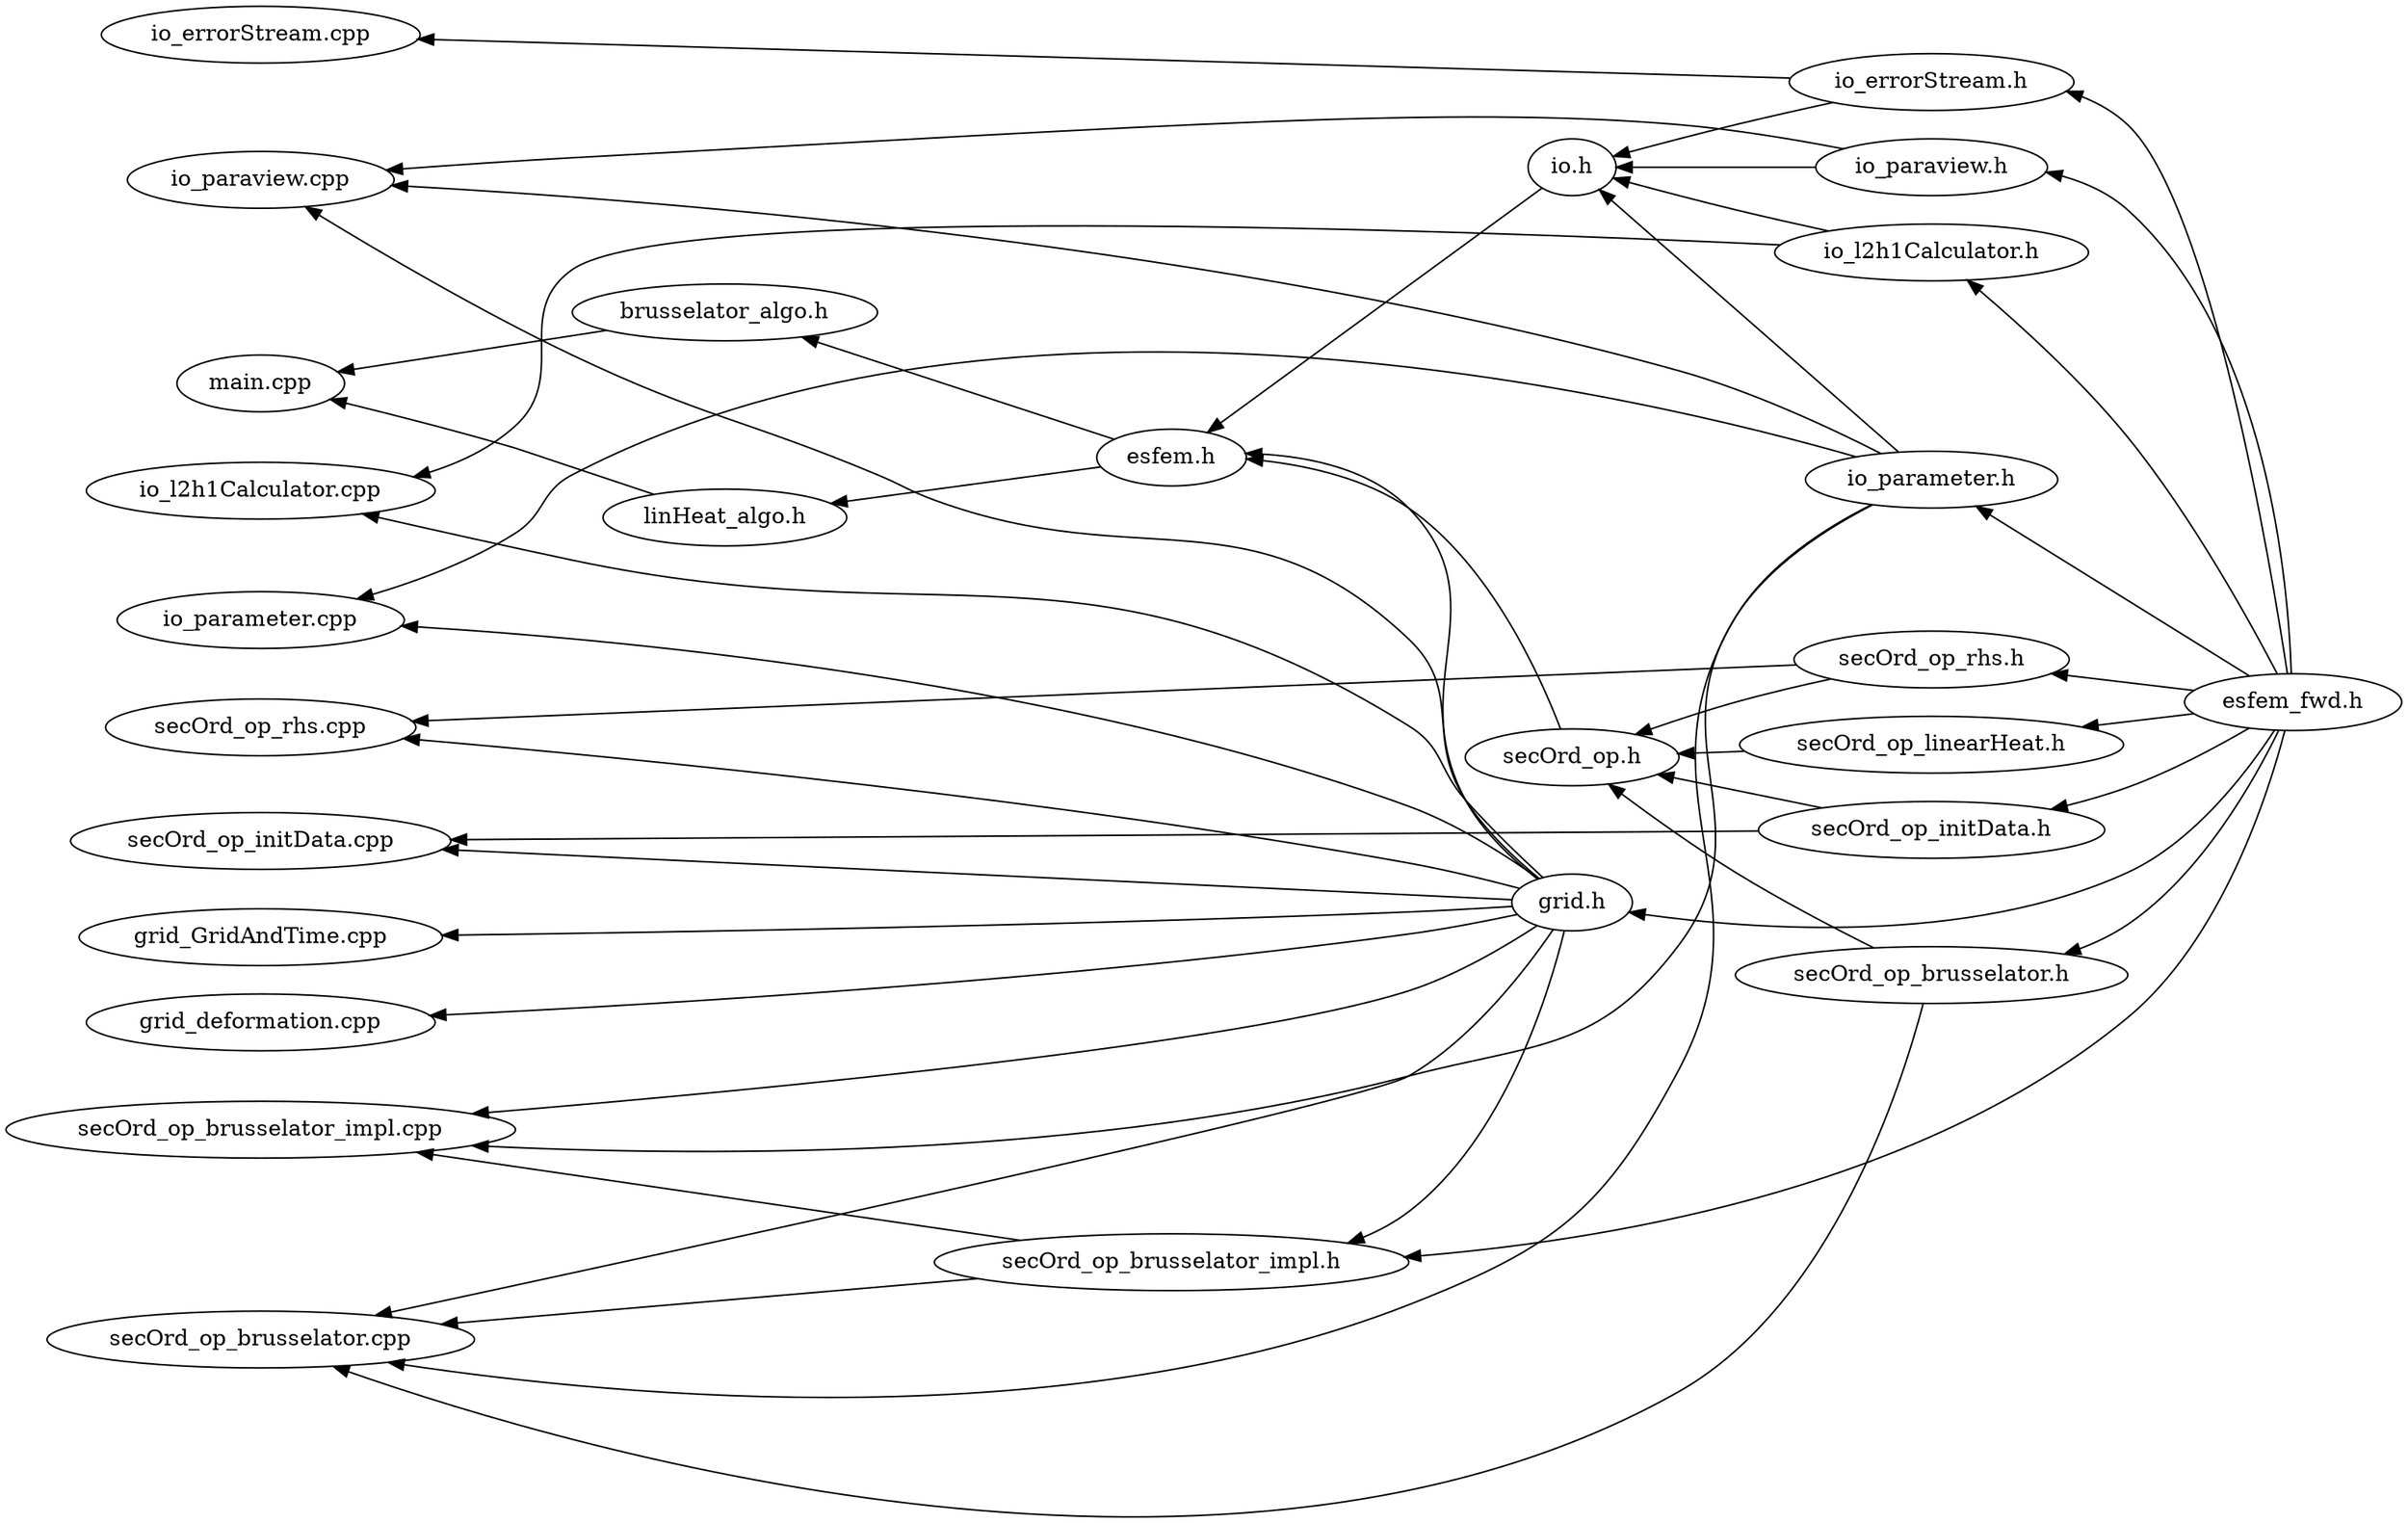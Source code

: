 digraph dependencies {
  rankdir=RL;

  "linHeat_algo.h" -> "main.cpp";
  "brusselator_algo.h" -> "main.cpp";

  "esfem.h" -> "linHeat_algo.h";

  "esfem.h" -> "brusselator_algo.h";

  "io.h" -> "esfem.h";
  "grid.h" -> "esfem.h";
  "secOrd_op.h" -> "esfem.h";

  "io_parameter.h" -> "io.h";
  "io_l2h1Calculator.h" -> "io.h";
  "io_errorStream.h" -> "io.h";
  "io_paraview.h" -> "io.h";

  "esfem_fwd.h" -> "io_parameter.h";
  "io_parameter.h" -> "io_parameter.cpp";
  "grid.h" -> "io_parameter.cpp";

  "esfem_fwd.h" -> "io_l2h1Calculator.h";
  "io_l2h1Calculator.h" -> "io_l2h1Calculator.cpp"
  "grid.h" -> "io_l2h1Calculator.cpp"

  "esfem_fwd.h" -> "io_errorStream.h";
  "io_errorStream.h" -> "io_errorStream.cpp";

  "esfem_fwd.h" -> "io_paraview.h";
  "io_paraview.h" -> "io_paraview.cpp";
  "io_parameter.h" -> "io_paraview.cpp";
  "grid.h" -> "io_paraview.cpp";

  "esfem_fwd.h" -> "grid.h";

  "grid.h" -> "grid_deformation.cpp";
  "grid.h" -> "grid_GridAndTime.cpp";

  "secOrd_op_initData.h" -> "secOrd_op.h";
  "secOrd_op_rhs.h" -> "secOrd_op.h";
  "secOrd_op_linearHeat.h" -> "secOrd_op.h";
  "secOrd_op_brusselator.h" -> "secOrd_op.h";

  "esfem_fwd.h" -> "secOrd_op_initData.h";
  "secOrd_op_initData.h" -> "secOrd_op_initData.cpp";
  "grid.h" -> "secOrd_op_initData.cpp";

  "esfem_fwd.h" -> "secOrd_op_rhs.h";
  "secOrd_op_rhs.h" -> "secOrd_op_rhs.cpp";
  "grid.h" -> "secOrd_op_rhs.cpp";

  "esfem_fwd.h" -> "secOrd_op_linearHeat.h";

  "esfem_fwd.h" -> "secOrd_op_brusselator.h";
  "secOrd_op_brusselator.h" -> "secOrd_op_brusselator.cpp";
  "secOrd_op_brusselator_impl.h" -> "secOrd_op_brusselator.cpp";
  "io_parameter.h" -> "secOrd_op_brusselator.cpp";
  "grid.h" -> "secOrd_op_brusselator.cpp";

  "esfem_fwd.h" -> "secOrd_op_brusselator_impl.h";
  "grid.h" -> "secOrd_op_brusselator_impl.h";
  "secOrd_op_brusselator_impl.h" -> "secOrd_op_brusselator_impl.cpp";
  "io_parameter.h" -> "secOrd_op_brusselator_impl.cpp";
  "grid.h" -> "secOrd_op_brusselator_impl.cpp";

  {
    rank=same;
    "main.cpp" "io_parameter.cpp" "io_l2h1Calculator.cpp" "io_errorStream.cpp"
    "grid_deformation.cpp" "grid_GridAndTime.cpp" "secOrd_op_initData.cpp"
    "secOrd_op_rhs.cpp" "io_paraview.cpp" "secOrd_op_brusselator.cpp"
    "secOrd_op_brusselator_impl.cpp"
  }
}